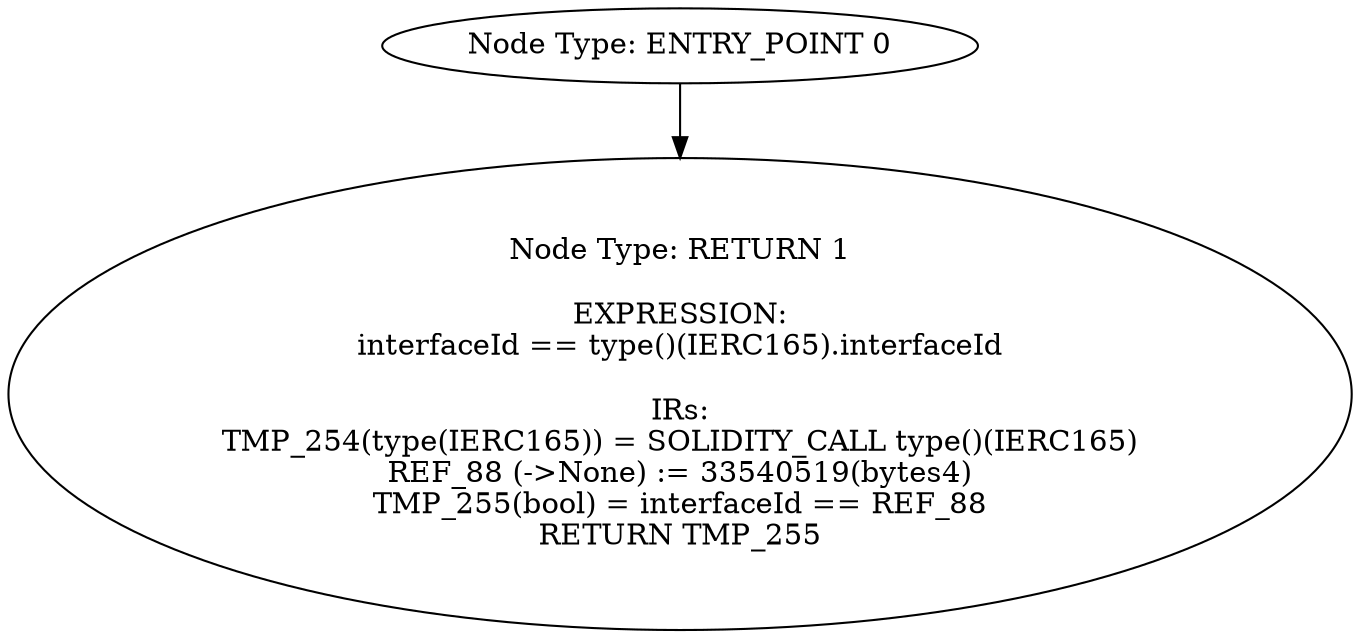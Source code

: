 digraph{
0[label="Node Type: ENTRY_POINT 0
"];
0->1;
1[label="Node Type: RETURN 1

EXPRESSION:
interfaceId == type()(IERC165).interfaceId

IRs:
TMP_254(type(IERC165)) = SOLIDITY_CALL type()(IERC165)
REF_88 (->None) := 33540519(bytes4)
TMP_255(bool) = interfaceId == REF_88
RETURN TMP_255"];
}
